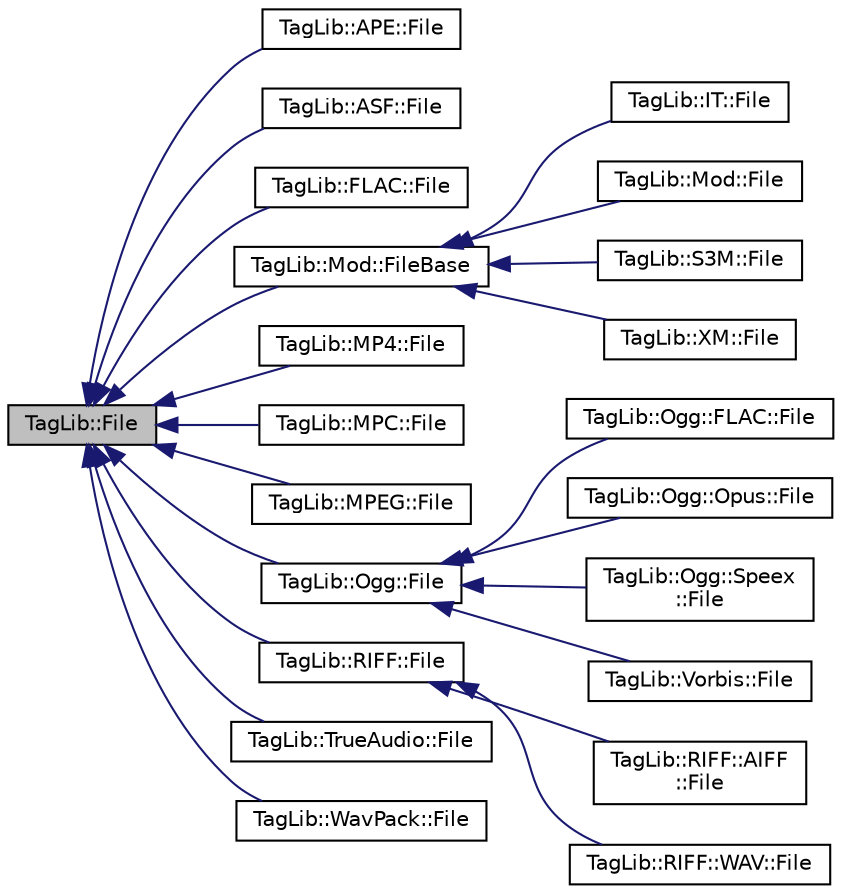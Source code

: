 digraph "TagLib::File"
{
  edge [fontname="Helvetica",fontsize="10",labelfontname="Helvetica",labelfontsize="10"];
  node [fontname="Helvetica",fontsize="10",shape=record];
  rankdir="LR";
  Node1 [label="TagLib::File",height=0.2,width=0.4,color="black", fillcolor="grey75", style="filled" fontcolor="black"];
  Node1 -> Node2 [dir="back",color="midnightblue",fontsize="10",style="solid",fontname="Helvetica"];
  Node2 [label="TagLib::APE::File",height=0.2,width=0.4,color="black", fillcolor="white", style="filled",URL="$class_tag_lib_1_1_a_p_e_1_1_file.html",tooltip="An implementation of TagLib::File with APE specific methods. "];
  Node1 -> Node3 [dir="back",color="midnightblue",fontsize="10",style="solid",fontname="Helvetica"];
  Node3 [label="TagLib::ASF::File",height=0.2,width=0.4,color="black", fillcolor="white", style="filled",URL="$class_tag_lib_1_1_a_s_f_1_1_file.html"];
  Node1 -> Node4 [dir="back",color="midnightblue",fontsize="10",style="solid",fontname="Helvetica"];
  Node4 [label="TagLib::FLAC::File",height=0.2,width=0.4,color="black", fillcolor="white", style="filled",URL="$class_tag_lib_1_1_f_l_a_c_1_1_file.html",tooltip="An implementation of TagLib::File with FLAC specific methods. "];
  Node1 -> Node5 [dir="back",color="midnightblue",fontsize="10",style="solid",fontname="Helvetica"];
  Node5 [label="TagLib::Mod::FileBase",height=0.2,width=0.4,color="black", fillcolor="white", style="filled",URL="$class_tag_lib_1_1_mod_1_1_file_base.html"];
  Node5 -> Node6 [dir="back",color="midnightblue",fontsize="10",style="solid",fontname="Helvetica"];
  Node6 [label="TagLib::IT::File",height=0.2,width=0.4,color="black", fillcolor="white", style="filled",URL="$class_tag_lib_1_1_i_t_1_1_file.html"];
  Node5 -> Node7 [dir="back",color="midnightblue",fontsize="10",style="solid",fontname="Helvetica"];
  Node7 [label="TagLib::Mod::File",height=0.2,width=0.4,color="black", fillcolor="white", style="filled",URL="$class_tag_lib_1_1_mod_1_1_file.html"];
  Node5 -> Node8 [dir="back",color="midnightblue",fontsize="10",style="solid",fontname="Helvetica"];
  Node8 [label="TagLib::S3M::File",height=0.2,width=0.4,color="black", fillcolor="white", style="filled",URL="$class_tag_lib_1_1_s3_m_1_1_file.html"];
  Node5 -> Node9 [dir="back",color="midnightblue",fontsize="10",style="solid",fontname="Helvetica"];
  Node9 [label="TagLib::XM::File",height=0.2,width=0.4,color="black", fillcolor="white", style="filled",URL="$class_tag_lib_1_1_x_m_1_1_file.html"];
  Node1 -> Node10 [dir="back",color="midnightblue",fontsize="10",style="solid",fontname="Helvetica"];
  Node10 [label="TagLib::MP4::File",height=0.2,width=0.4,color="black", fillcolor="white", style="filled",URL="$class_tag_lib_1_1_m_p4_1_1_file.html"];
  Node1 -> Node11 [dir="back",color="midnightblue",fontsize="10",style="solid",fontname="Helvetica"];
  Node11 [label="TagLib::MPC::File",height=0.2,width=0.4,color="black", fillcolor="white", style="filled",URL="$class_tag_lib_1_1_m_p_c_1_1_file.html",tooltip="An implementation of TagLib::File with MPC specific methods. "];
  Node1 -> Node12 [dir="back",color="midnightblue",fontsize="10",style="solid",fontname="Helvetica"];
  Node12 [label="TagLib::MPEG::File",height=0.2,width=0.4,color="black", fillcolor="white", style="filled",URL="$class_tag_lib_1_1_m_p_e_g_1_1_file.html",tooltip="An MPEG file class with some useful methods specific to MPEG. "];
  Node1 -> Node13 [dir="back",color="midnightblue",fontsize="10",style="solid",fontname="Helvetica"];
  Node13 [label="TagLib::Ogg::File",height=0.2,width=0.4,color="black", fillcolor="white", style="filled",URL="$class_tag_lib_1_1_ogg_1_1_file.html",tooltip="An implementation of TagLib::File with some helpers for Ogg based formats. "];
  Node13 -> Node14 [dir="back",color="midnightblue",fontsize="10",style="solid",fontname="Helvetica"];
  Node14 [label="TagLib::Ogg::FLAC::File",height=0.2,width=0.4,color="black", fillcolor="white", style="filled",URL="$class_tag_lib_1_1_ogg_1_1_f_l_a_c_1_1_file.html",tooltip="An implementation of TagLib::File with Ogg/FLAC specific methods. "];
  Node13 -> Node15 [dir="back",color="midnightblue",fontsize="10",style="solid",fontname="Helvetica"];
  Node15 [label="TagLib::Ogg::Opus::File",height=0.2,width=0.4,color="black", fillcolor="white", style="filled",URL="$class_tag_lib_1_1_ogg_1_1_opus_1_1_file.html",tooltip="An implementation of Ogg::File with Opus specific methods. "];
  Node13 -> Node16 [dir="back",color="midnightblue",fontsize="10",style="solid",fontname="Helvetica"];
  Node16 [label="TagLib::Ogg::Speex\l::File",height=0.2,width=0.4,color="black", fillcolor="white", style="filled",URL="$class_tag_lib_1_1_ogg_1_1_speex_1_1_file.html",tooltip="An implementation of Ogg::File with Speex specific methods. "];
  Node13 -> Node17 [dir="back",color="midnightblue",fontsize="10",style="solid",fontname="Helvetica"];
  Node17 [label="TagLib::Vorbis::File",height=0.2,width=0.4,color="black", fillcolor="white", style="filled",URL="$class_tag_lib_1_1_vorbis_1_1_file.html",tooltip="An implementation of Ogg::File with Vorbis specific methods. "];
  Node1 -> Node18 [dir="back",color="midnightblue",fontsize="10",style="solid",fontname="Helvetica"];
  Node18 [label="TagLib::RIFF::File",height=0.2,width=0.4,color="black", fillcolor="white", style="filled",URL="$class_tag_lib_1_1_r_i_f_f_1_1_file.html",tooltip="An RIFF file class with some useful methods specific to RIFF. "];
  Node18 -> Node19 [dir="back",color="midnightblue",fontsize="10",style="solid",fontname="Helvetica"];
  Node19 [label="TagLib::RIFF::AIFF\l::File",height=0.2,width=0.4,color="black", fillcolor="white", style="filled",URL="$class_tag_lib_1_1_r_i_f_f_1_1_a_i_f_f_1_1_file.html",tooltip="An implementation of TagLib::File with AIFF specific methods. "];
  Node18 -> Node20 [dir="back",color="midnightblue",fontsize="10",style="solid",fontname="Helvetica"];
  Node20 [label="TagLib::RIFF::WAV::File",height=0.2,width=0.4,color="black", fillcolor="white", style="filled",URL="$class_tag_lib_1_1_r_i_f_f_1_1_w_a_v_1_1_file.html",tooltip="An implementation of TagLib::File with WAV specific methods. "];
  Node1 -> Node21 [dir="back",color="midnightblue",fontsize="10",style="solid",fontname="Helvetica"];
  Node21 [label="TagLib::TrueAudio::File",height=0.2,width=0.4,color="black", fillcolor="white", style="filled",URL="$class_tag_lib_1_1_true_audio_1_1_file.html",tooltip="An implementation of TagLib::File with TrueAudio specific methods. "];
  Node1 -> Node22 [dir="back",color="midnightblue",fontsize="10",style="solid",fontname="Helvetica"];
  Node22 [label="TagLib::WavPack::File",height=0.2,width=0.4,color="black", fillcolor="white", style="filled",URL="$class_tag_lib_1_1_wav_pack_1_1_file.html",tooltip="An implementation of TagLib::File with WavPack specific methods. "];
}
